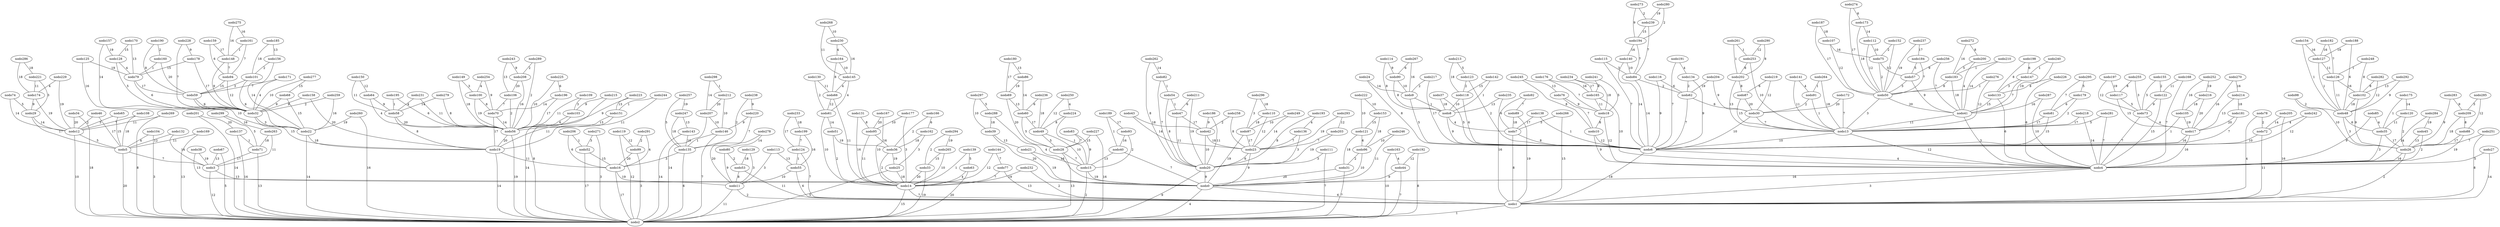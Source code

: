 graph X {
 0 [label="nodo0"];
 1 [label="nodo1"];
 2 [label="nodo2"];
 3 [label="nodo3"];
 4 [label="nodo4"];
 5 [label="nodo5"];
 6 [label="nodo6"];
 7 [label="nodo7"];
 8 [label="nodo8"];
 9 [label="nodo9"];
 10 [label="nodo10"];
 11 [label="nodo11"];
 12 [label="nodo12"];
 13 [label="nodo13"];
 14 [label="nodo14"];
 15 [label="nodo15"];
 16 [label="nodo16"];
 17 [label="nodo17"];
 18 [label="nodo18"];
 19 [label="nodo19"];
 20 [label="nodo20"];
 21 [label="nodo21"];
 22 [label="nodo22"];
 23 [label="nodo23"];
 24 [label="nodo24"];
 25 [label="nodo25"];
 26 [label="nodo26"];
 27 [label="nodo27"];
 28 [label="nodo28"];
 29 [label="nodo29"];
 30 [label="nodo30"];
 31 [label="nodo31"];
 32 [label="nodo32"];
 33 [label="nodo33"];
 34 [label="nodo34"];
 35 [label="nodo35"];
 36 [label="nodo36"];
 37 [label="nodo37"];
 38 [label="nodo38"];
 39 [label="nodo39"];
 40 [label="nodo40"];
 41 [label="nodo41"];
 42 [label="nodo42"];
 43 [label="nodo43"];
 44 [label="nodo44"];
 45 [label="nodo45"];
 46 [label="nodo46"];
 47 [label="nodo47"];
 48 [label="nodo48"];
 49 [label="nodo49"];
 50 [label="nodo50"];
 51 [label="nodo51"];
 52 [label="nodo52"];
 53 [label="nodo53"];
 54 [label="nodo54"];
 55 [label="nodo55"];
 56 [label="nodo56"];
 57 [label="nodo57"];
 58 [label="nodo58"];
 59 [label="nodo59"];
 60 [label="nodo60"];
 61 [label="nodo61"];
 62 [label="nodo62"];
 63 [label="nodo63"];
 64 [label="nodo64"];
 65 [label="nodo65"];
 66 [label="nodo66"];
 67 [label="nodo67"];
 68 [label="nodo68"];
 69 [label="nodo69"];
 70 [label="nodo70"];
 71 [label="nodo71"];
 72 [label="nodo72"];
 73 [label="nodo73"];
 74 [label="nodo74"];
 75 [label="nodo75"];
 76 [label="nodo76"];
 77 [label="nodo77"];
 78 [label="nodo78"];
 79 [label="nodo79"];
 80 [label="nodo80"];
 81 [label="nodo81"];
 82 [label="nodo82"];
 83 [label="nodo83"];
 84 [label="nodo84"];
 85 [label="nodo85"];
 86 [label="nodo86"];
 87 [label="nodo87"];
 88 [label="nodo88"];
 89 [label="nodo89"];
 90 [label="nodo90"];
 91 [label="nodo91"];
 92 [label="nodo92"];
 93 [label="nodo93"];
 94 [label="nodo94"];
 95 [label="nodo95"];
 96 [label="nodo96"];
 97 [label="nodo97"];
 98 [label="nodo98"];
 99 [label="nodo99"];
 100 [label="nodo100"];
 101 [label="nodo101"];
 102 [label="nodo102"];
 103 [label="nodo103"];
 104 [label="nodo104"];
 105 [label="nodo105"];
 106 [label="nodo106"];
 107 [label="nodo107"];
 108 [label="nodo108"];
 109 [label="nodo109"];
 110 [label="nodo110"];
 111 [label="nodo111"];
 112 [label="nodo112"];
 113 [label="nodo113"];
 114 [label="nodo114"];
 115 [label="nodo115"];
 116 [label="nodo116"];
 117 [label="nodo117"];
 118 [label="nodo118"];
 119 [label="nodo119"];
 120 [label="nodo120"];
 121 [label="nodo121"];
 122 [label="nodo122"];
 123 [label="nodo123"];
 124 [label="nodo124"];
 125 [label="nodo125"];
 126 [label="nodo126"];
 127 [label="nodo127"];
 128 [label="nodo128"];
 129 [label="nodo129"];
 130 [label="nodo130"];
 131 [label="nodo131"];
 132 [label="nodo132"];
 133 [label="nodo133"];
 134 [label="nodo134"];
 135 [label="nodo135"];
 136 [label="nodo136"];
 137 [label="nodo137"];
 138 [label="nodo138"];
 139 [label="nodo139"];
 140 [label="nodo140"];
 141 [label="nodo141"];
 142 [label="nodo142"];
 143 [label="nodo143"];
 144 [label="nodo144"];
 145 [label="nodo145"];
 146 [label="nodo146"];
 147 [label="nodo147"];
 148 [label="nodo148"];
 149 [label="nodo149"];
 150 [label="nodo150"];
 151 [label="nodo151"];
 152 [label="nodo152"];
 153 [label="nodo153"];
 154 [label="nodo154"];
 155 [label="nodo155"];
 156 [label="nodo156"];
 157 [label="nodo157"];
 158 [label="nodo158"];
 159 [label="nodo159"];
 160 [label="nodo160"];
 161 [label="nodo161"];
 162 [label="nodo162"];
 163 [label="nodo163"];
 164 [label="nodo164"];
 165 [label="nodo165"];
 166 [label="nodo166"];
 167 [label="nodo167"];
 168 [label="nodo168"];
 169 [label="nodo169"];
 170 [label="nodo170"];
 171 [label="nodo171"];
 172 [label="nodo172"];
 173 [label="nodo173"];
 174 [label="nodo174"];
 175 [label="nodo175"];
 176 [label="nodo176"];
 177 [label="nodo177"];
 178 [label="nodo178"];
 179 [label="nodo179"];
 180 [label="nodo180"];
 181 [label="nodo181"];
 182 [label="nodo182"];
 183 [label="nodo183"];
 184 [label="nodo184"];
 185 [label="nodo185"];
 186 [label="nodo186"];
 187 [label="nodo187"];
 188 [label="nodo188"];
 189 [label="nodo189"];
 190 [label="nodo190"];
 191 [label="nodo191"];
 192 [label="nodo192"];
 193 [label="nodo193"];
 194 [label="nodo194"];
 195 [label="nodo195"];
 196 [label="nodo196"];
 197 [label="nodo197"];
 198 [label="nodo198"];
 199 [label="nodo199"];
 200 [label="nodo200"];
 201 [label="nodo201"];
 202 [label="nodo202"];
 203 [label="nodo203"];
 204 [label="nodo204"];
 205 [label="nodo205"];
 206 [label="nodo206"];
 207 [label="nodo207"];
 208 [label="nodo208"];
 209 [label="nodo209"];
 210 [label="nodo210"];
 211 [label="nodo211"];
 212 [label="nodo212"];
 213 [label="nodo213"];
 214 [label="nodo214"];
 215 [label="nodo215"];
 216 [label="nodo216"];
 217 [label="nodo217"];
 218 [label="nodo218"];
 219 [label="nodo219"];
 220 [label="nodo220"];
 221 [label="nodo221"];
 222 [label="nodo222"];
 223 [label="nodo223"];
 224 [label="nodo224"];
 225 [label="nodo225"];
 226 [label="nodo226"];
 227 [label="nodo227"];
 228 [label="nodo228"];
 229 [label="nodo229"];
 230 [label="nodo230"];
 231 [label="nodo231"];
 232 [label="nodo232"];
 233 [label="nodo233"];
 234 [label="nodo234"];
 235 [label="nodo235"];
 236 [label="nodo236"];
 237 [label="nodo237"];
 238 [label="nodo238"];
 239 [label="nodo239"];
 240 [label="nodo240"];
 241 [label="nodo241"];
 242 [label="nodo242"];
 243 [label="nodo243"];
 244 [label="nodo244"];
 245 [label="nodo245"];
 246 [label="nodo246"];
 247 [label="nodo247"];
 248 [label="nodo248"];
 249 [label="nodo249"];
 250 [label="nodo250"];
 251 [label="nodo251"];
 252 [label="nodo252"];
 253 [label="nodo253"];
 254 [label="nodo254"];
 255 [label="nodo255"];
 256 [label="nodo256"];
 257 [label="nodo257"];
 258 [label="nodo258"];
 259 [label="nodo259"];
 260 [label="nodo260"];
 261 [label="nodo261"];
 262 [label="nodo262"];
 263 [label="nodo263"];
 264 [label="nodo264"];
 265 [label="nodo265"];
 266 [label="nodo266"];
 267 [label="nodo267"];
 268 [label="nodo268"];
 269 [label="nodo269"];
 270 [label="nodo270"];
 271 [label="nodo271"];
 272 [label="nodo272"];
 273 [label="nodo273"];
 274 [label="nodo274"];
 275 [label="nodo275"];
 276 [label="nodo276"];
 277 [label="nodo277"];
 278 [label="nodo278"];
 279 [label="nodo279"];
 280 [label="nodo280"];
 281 [label="nodo281"];
 282 [label="nodo282"];
 283 [label="nodo283"];
 284 [label="nodo284"];
 285 [label="nodo285"];
 286 [label="nodo286"];
 287 [label="nodo287"];
 288 [label="nodo288"];
 289 [label="nodo289"];
 290 [label="nodo290"];
 291 [label="nodo291"];
 292 [label="nodo292"];
 293 [label="nodo293"];
 294 [label="nodo294"];
 295 [label="nodo295"];
 296 [label="nodo296"];
 297 [label="nodo297"];
 298 [label="nodo298"];
 299 [label="nodo299"];
  0 -- 1  [label="6"];
  1 -- 2  [label="1"];
  2 -- 0  [label="4"];
  3 -- 2  [label="12"];
  3 -- 0  [label="13"];
  4 -- 0  [label="16"];
  4 -- 1  [label="3"];
  5 -- 3  [label="7"];
  5 -- 2  [label="20"];
  6 -- 4  [label="4"];
  6 -- 1  [label="18"];
  7 -- 6  [label="8"];
  7 -- 1  [label="8"];
  8 -- 7  [label="4"];
  8 -- 6  [label="9"];
  9 -- 8  [label="1"];
  9 -- 6  [label="5"];
  10 -- 6  [label="12"];
  10 -- 4  [label="9"];
  11 -- 1  [label="2"];
  11 -- 2  [label="11"];
  12 -- 5  [label="5"];
  12 -- 2  [label="10"];
  13 -- 6  [label="10"];
  13 -- 4  [label="12"];
  14 -- 1  [label="7"];
  14 -- 2  [label="15"];
  15 -- 2  [label="2"];
  15 -- 0  [label="19"];
  16 -- 11  [label="19"];
  16 -- 2  [label="17"];
  17 -- 6  [label="16"];
  17 -- 4  [label="16"];
  18 -- 10  [label="8"];
  18 -- 4  [label="12"];
  19 -- 16  [label="11"];
  19 -- 2  [label="14"];
  20 -- 2  [label="9"];
  20 -- 0  [label="9"];
  21 -- 15  [label="16"];
  21 -- 0  [label="19"];
  22 -- 19  [label="18"];
  22 -- 2  [label="14"];
  23 -- 20  [label="6"];
  23 -- 0  [label="9"];
  24 -- 9  [label="14"];
  24 -- 6  [label="8"];
  25 -- 14  [label="18"];
  25 -- 2  [label="5"];
  26 -- 4  [label="16"];
  26 -- 1  [label="2"];
  27 -- 4  [label="5"];
  27 -- 1  [label="14"];
  28 -- 15  [label="7"];
  28 -- 2  [label="13"];
  29 -- 12  [label="14"];
  29 -- 5  [label="17"];
  30 -- 13  [label="7"];
  30 -- 6  [label="10"];
  31 -- 2  [label="7"];
  31 -- 0  [label="20"];
  32 -- 22  [label="3"];
  32 -- 19  [label="15"];
  33 -- 14  [label="20"];
  33 -- 2  [label="19"];
  34 -- 12  [label="20"];
  34 -- 2  [label="18"];
  35 -- 26  [label="17"];
  35 -- 4  [label="3"];
  36 -- 25  [label="19"];
  36 -- 14  [label="2"];
  37 -- 8  [label="18"];
  37 -- 6  [label="5"];
  38 -- 3  [label="19"];
  38 -- 0  [label="13"];
  39 -- 21  [label="13"];
  39 -- 0  [label="20"];
  40 -- 15  [label="13"];
  40 -- 0  [label="7"];
  41 -- 13  [label="11"];
  41 -- 4  [label="3"];
  42 -- 23  [label="18"];
  42 -- 20  [label="10"];
  43 -- 42  [label="18"];
  43 -- 23  [label="14"];
  44 -- 2  [label="7"];
  44 -- 0  [label="9"];
  45 -- 26  [label="13"];
  45 -- 4  [label="2"];
  46 -- 12  [label="2"];
  46 -- 5  [label="17"];
  47 -- 42  [label="17"];
  47 -- 20  [label="11"];
  48 -- 35  [label="6"];
  48 -- 26  [label="3"];
  49 -- 28  [label="5"];
  49 -- 15  [label="10"];
  50 -- 41  [label="20"];
  50 -- 13  [label="3"];
  51 -- 36  [label="19"];
  51 -- 14  [label="2"];
  52 -- 16  [label="15"];
  52 -- 2  [label="17"];
  53 -- 11  [label="8"];
  53 -- 1  [label="11"];
  54 -- 47  [label="1"];
  54 -- 20  [label="8"];
  55 -- 11  [label="10"];
  55 -- 1  [label="6"];
  56 -- 19  [label="20"];
  56 -- 2  [label="19"];
  57 -- 50  [label="3"];
  57 -- 41  [label="9"];
  58 -- 56  [label="20"];
  58 -- 19  [label="8"];
  59 -- 32  [label="6"];
  59 -- 22  [label="10"];
  60 -- 49  [label="17"];
  60 -- 28  [label="5"];
  61 -- 51  [label="14"];
  61 -- 14  [label="10"];
  62 -- 30  [label="6"];
  62 -- 6  [label="7"];
  63 -- 14  [label="4"];
  63 -- 2  [label="20"];
  64 -- 58  [label="9"];
  64 -- 56  [label="4"];
  65 -- 12  [label="5"];
  65 -- 5  [label="15"];
  66 -- 61  [label="12"];
  66 -- 14  [label="11"];
  67 -- 3  [label="13"];
  67 -- 2  [label="5"];
  68 -- 32  [label="9"];
  68 -- 22  [label="15"];
  69 -- 60  [label="13"];
  69 -- 28  [label="20"];
  70 -- 56  [label="14"];
  70 -- 19  [label="17"];
  71 -- 3  [label="17"];
  71 -- 2  [label="13"];
  72 -- 6  [label="10"];
  72 -- 1  [label="11"];
  73 -- 17  [label="4"];
  73 -- 4  [label="7"];
  74 -- 29  [label="5"];
  74 -- 12  [label="14"];
  75 -- 57  [label="3"];
  75 -- 50  [label="2"];
  76 -- 18  [label="9"];
  76 -- 10  [label="7"];
  77 -- 14  [label="7"];
  77 -- 1  [label="13"];
  78 -- 72  [label="2"];
  78 -- 1  [label="4"];
  79 -- 59  [label="17"];
  79 -- 32  [label="6"];
  80 -- 53  [label="2"];
  80 -- 11  [label="9"];
  81 -- 13  [label="17"];
  81 -- 6  [label="15"];
  82 -- 54  [label="1"];
  82 -- 20  [label="7"];
  83 -- 28  [label="7"];
  83 -- 15  [label="9"];
  84 -- 62  [label="2"];
  84 -- 6  [label="14"];
  85 -- 35  [label="4"];
  85 -- 4  [label="9"];
  86 -- 69  [label="19"];
  86 -- 60  [label="14"];
  87 -- 30  [label="20"];
  87 -- 13  [label="15"];
  88 -- 26  [label="17"];
  88 -- 4  [label="19"];
  89 -- 7  [label="18"];
  89 -- 1  [label="19"];
  90 -- 9  [label="10"];
  90 -- 8  [label="8"];
  91 -- 30  [label="2"];
  91 -- 13  [label="1"];
  92 -- 89  [label="7"];
  92 -- 1  [label="16"];
  93 -- 40  [label="16"];
  93 -- 15  [label="2"];
  94 -- 59  [label="15"];
  94 -- 32  [label="12"];
  95 -- 36  [label="16"];
  95 -- 14  [label="11"];
  96 -- 31  [label="2"];
  96 -- 0  [label="10"];
  97 -- 23  [label="17"];
  97 -- 0  [label="19"];
  98 -- 48  [label="2"];
  98 -- 26  [label="10"];
  99 -- 16  [label="20"];
  99 -- 2  [label="3"];
  100 -- 70  [label="6"];
  100 -- 56  [label="19"];
  101 -- 59  [label="3"];
  101 -- 22  [label="6"];
  102 -- 48  [label="18"];
  102 -- 26  [label="9"];
  103 -- 56  [label="6"];
  103 -- 2  [label="14"];
  104 -- 5  [label="4"];
  104 -- 2  [label="3"];
  105 -- 17  [label="19"];
  105 -- 6  [label="1"];
  106 -- 70  [label="7"];
  106 -- 56  [label="2"];
  107 -- 75  [label="16"];
  107 -- 50  [label="12"];
  108 -- 12  [label="7"];
  108 -- 5  [label="18"];
  109 -- 103  [label="3"];
  109 -- 56  [label="11"];
  110 -- 97  [label="18"];
  110 -- 23  [label="12"];
  111 -- 20  [label="3"];
  111 -- 2  [label="7"];
  112 -- 75  [label="10"];
  112 -- 50  [label="12"];
  113 -- 55  [label="13"];
  113 -- 11  [label="3"];
  114 -- 90  [label="9"];
  114 -- 8  [label="8"];
  115 -- 84  [label="3"];
  115 -- 6  [label="7"];
  116 -- 62  [label="6"];
  116 -- 6  [label="9"];
  117 -- 73  [label="5"];
  117 -- 17  [label="15"];
  118 -- 8  [label="10"];
  118 -- 6  [label="6"];
  119 -- 99  [label="12"];
  119 -- 2  [label="12"];
  120 -- 35  [label="11"];
  120 -- 26  [label="2"];
  121 -- 96  [label="6"];
  121 -- 31  [label="18"];
  122 -- 73  [label="9"];
  122 -- 4  [label="15"];
  123 -- 118  [label="2"];
  123 -- 6  [label="2"];
  124 -- 55  [label="1"];
  124 -- 1  [label="7"];
  125 -- 79  [label="19"];
  125 -- 32  [label="16"];
  126 -- 102  [label="16"];
  126 -- 48  [label="11"];
  127 -- 126  [label="11"];
  127 -- 48  [label="1"];
  128 -- 79  [label="4"];
  128 -- 32  [label="5"];
  129 -- 53  [label="18"];
  129 -- 11  [label="3"];
  130 -- 66  [label="11"];
  130 -- 61  [label="2"];
  131 -- 95  [label="8"];
  131 -- 14  [label="16"];
  132 -- 5  [label="12"];
  132 -- 3  [label="14"];
  133 -- 41  [label="15"];
  133 -- 4  [label="6"];
  134 -- 62  [label="2"];
  134 -- 6  [label="9"];
  135 -- 16  [label="3"];
  135 -- 2  [label="6"];
  136 -- 23  [label="7"];
  136 -- 20  [label="3"];
  137 -- 71  [label="1"];
  137 -- 2  [label="16"];
  138 -- 7  [label="17"];
  138 -- 6  [label="1"];
  139 -- 63  [label="5"];
  139 -- 14  [label="1"];
  140 -- 84  [label="10"];
  140 -- 6  [label="14"];
  141 -- 91  [label="4"];
  141 -- 13  [label="11"];
  142 -- 118  [label="15"];
  142 -- 8  [label="1"];
  143 -- 135  [label="10"];
  143 -- 2  [label="14"];
  144 -- 77  [label="7"];
  144 -- 14  [label="12"];
  145 -- 66  [label="4"];
  145 -- 61  [label="4"];
  146 -- 135  [label="1"];
  146 -- 2  [label="7"];
  147 -- 133  [label="3"];
  147 -- 41  [label="7"];
  148 -- 94  [label="7"];
  148 -- 32  [label="9"];
  149 -- 100  [label="3"];
  149 -- 56  [label="18"];
  150 -- 64  [label="12"];
  150 -- 58  [label="11"];
  151 -- 56  [label="13"];
  151 -- 19  [label="11"];
  152 -- 75  [label="2"];
  152 -- 50  [label="2"];
  153 -- 121  [label="15"];
  153 -- 96  [label="18"];
  154 -- 127  [label="16"];
  154 -- 48  [label="1"];
  155 -- 122  [label="2"];
  155 -- 73  [label="5"];
  156 -- 101  [label="2"];
  156 -- 22  [label="14"];
  157 -- 128  [label="19"];
  157 -- 32  [label="14"];
  158 -- 32  [label="9"];
  158 -- 19  [label="20"];
  159 -- 148  [label="17"];
  159 -- 94  [label="6"];
  160 -- 79  [label="1"];
  160 -- 59  [label="20"];
  161 -- 148  [label="1"];
  161 -- 94  [label="7"];
  162 -- 36  [label="18"];
  162 -- 25  [label="3"];
  163 -- 44  [label="4"];
  163 -- 2  [label="10"];
  164 -- 145  [label="10"];
  164 -- 66  [label="8"];
  165 -- 18  [label="11"];
  165 -- 4  [label="10"];
  166 -- 162  [label="6"];
  166 -- 36  [label="2"];
  167 -- 95  [label="20"];
  167 -- 14  [label="10"];
  168 -- 122  [label="11"];
  168 -- 4  [label="7"];
  169 -- 5  [label="11"];
  169 -- 2  [label="13"];
  170 -- 128  [label="15"];
  170 -- 79  [label="13"];
  171 -- 59  [label="7"];
  171 -- 32  [label="4"];
  172 -- 30  [label="20"];
  172 -- 13  [label="7"];
  173 -- 112  [label="14"];
  173 -- 50  [label="18"];
  174 -- 29  [label="9"];
  174 -- 12  [label="19"];
  175 -- 120  [label="14"];
  175 -- 35  [label="1"];
  176 -- 165  [label="16"];
  176 -- 18  [label="7"];
  177 -- 95  [label="10"];
  177 -- 14  [label="3"];
  178 -- 79  [label="15"];
  178 -- 32  [label="17"];
  179 -- 81  [label="6"];
  179 -- 13  [label="2"];
  180 -- 86  [label="13"];
  180 -- 69  [label="17"];
  181 -- 17  [label="20"];
  181 -- 6  [label="7"];
  182 -- 127  [label="16"];
  182 -- 126  [label="7"];
  183 -- 50  [label="8"];
  183 -- 41  [label="18"];
  184 -- 57  [label="5"];
  184 -- 50  [label="7"];
  185 -- 156  [label="13"];
  185 -- 101  [label="18"];
  186 -- 42  [label="9"];
  186 -- 20  [label="11"];
  187 -- 107  [label="18"];
  187 -- 50  [label="17"];
  188 -- 127  [label="19"];
  188 -- 48  [label="6"];
  189 -- 93  [label="17"];
  189 -- 40  [label="1"];
  190 -- 160  [label="2"];
  190 -- 59  [label="8"];
  191 -- 134  [label="4"];
  191 -- 6  [label="7"];
  192 -- 44  [label="12"];
  192 -- 2  [label="8"];
  193 -- 136  [label="4"];
  193 -- 20  [label="8"];
  194 -- 140  [label="16"];
  194 -- 84  [label="7"];
  195 -- 58  [label="1"];
  195 -- 56  [label="6"];
  196 -- 70  [label="14"];
  196 -- 56  [label="17"];
  197 -- 117  [label="19"];
  197 -- 73  [label="12"];
  198 -- 147  [label="6"];
  198 -- 133  [label="8"];
  199 -- 124  [label="7"];
  199 -- 55  [label="16"];
  200 -- 183  [label="5"];
  200 -- 41  [label="4"];
  201 -- 137  [label="20"];
  201 -- 2  [label="14"];
  202 -- 87  [label="8"];
  202 -- 13  [label="13"];
  203 -- 23  [label="7"];
  203 -- 20  [label="19"];
  204 -- 62  [label="19"];
  204 -- 30  [label="9"];
  205 -- 72  [label="14"];
  205 -- 1  [label="16"];
  206 -- 52  [label="1"];
  206 -- 16  [label="6"];
  207 -- 146  [label="10"];
  207 -- 2  [label="14"];
  208 -- 106  [label="20"];
  208 -- 56  [label="16"];
  209 -- 88  [label="8"];
  209 -- 26  [label="18"];
  210 -- 183  [label="1"];
  210 -- 41  [label="14"];
  211 -- 47  [label="6"];
  211 -- 20  [label="19"];
  212 -- 207  [label="20"];
  212 -- 146  [label="10"];
  213 -- 123  [label="5"];
  213 -- 118  [label="18"];
  214 -- 181  [label="18"];
  214 -- 17  [label="13"];
  215 -- 103  [label="9"];
  215 -- 2  [label="8"];
  216 -- 105  [label="18"];
  216 -- 17  [label="20"];
  217 -- 9  [label="2"];
  217 -- 6  [label="17"];
  218 -- 13  [label="17"];
  218 -- 4  [label="14"];
  219 -- 87  [label="6"];
  219 -- 30  [label="12"];
  220 -- 146  [label="9"];
  220 -- 135  [label="7"];
  221 -- 174  [label="11"];
  221 -- 29  [label="3"];
  222 -- 153  [label="10"];
  222 -- 121  [label="10"];
  223 -- 151  [label="13"];
  223 -- 56  [label="9"];
  224 -- 49  [label="8"];
  224 -- 15  [label="1"];
  225 -- 196  [label="6"];
  225 -- 56  [label="10"];
  226 -- 133  [label="8"];
  226 -- 4  [label="6"];
  227 -- 28  [label="15"];
  227 -- 2  [label="16"];
  228 -- 178  [label="9"];
  228 -- 32  [label="7"];
  229 -- 174  [label="4"];
  229 -- 12  [label="19"];
  230 -- 164  [label="4"];
  230 -- 145  [label="16"];
  231 -- 58  [label="4"];
  231 -- 56  [label="11"];
  232 -- 14  [label="19"];
  232 -- 1  [label="2"];
  233 -- 199  [label="18"];
  233 -- 124  [label="17"];
  234 -- 165  [label="17"];
  234 -- 18  [label="18"];
  235 -- 8  [label="13"];
  235 -- 7  [label="6"];
  236 -- 60  [label="6"];
  236 -- 49  [label="18"];
  237 -- 184  [label="17"];
  237 -- 50  [label="19"];
  238 -- 220  [label="9"];
  238 -- 135  [label="2"];
  239 -- 194  [label="15"];
  239 -- 84  [label="7"];
  240 -- 147  [label="1"];
  240 -- 41  [label="19"];
  241 -- 165  [label="6"];
  241 -- 18  [label="5"];
  242 -- 72  [label="4"];
  242 -- 6  [label="12"];
  243 -- 208  [label="9"];
  243 -- 106  [label="13"];
  244 -- 151  [label="1"];
  244 -- 19  [label="11"];
  245 -- 76  [label="13"];
  245 -- 10  [label="8"];
  246 -- 96  [label="10"];
  246 -- 0  [label="11"];
  247 -- 143  [label="13"];
  247 -- 135  [label="18"];
  248 -- 126  [label="1"];
  248 -- 102  [label="8"];
  249 -- 97  [label="10"];
  249 -- 23  [label="14"];
  250 -- 224  [label="4"];
  250 -- 49  [label="12"];
  251 -- 26  [label="7"];
  251 -- 1  [label="8"];
  252 -- 216  [label="19"];
  252 -- 105  [label="16"];
  253 -- 202  [label="8"];
  253 -- 13  [label="10"];
  254 -- 100  [label="4"];
  254 -- 70  [label="9"];
  255 -- 117  [label="8"];
  255 -- 73  [label="3"];
  256 -- 57  [label="9"];
  256 -- 41  [label="7"];
  257 -- 247  [label="19"];
  257 -- 135  [label="5"];
  258 -- 42  [label="2"];
  258 -- 23  [label="8"];
  259 -- 32  [label="2"];
  259 -- 22  [label="16"];
  260 -- 22  [label="19"];
  260 -- 2  [label="16"];
  261 -- 253  [label="1"];
  261 -- 202  [label="1"];
  262 -- 82  [label="14"];
  262 -- 20  [label="8"];
  263 -- 71  [label="18"];
  263 -- 3  [label="11"];
  264 -- 91  [label="1"];
  264 -- 13  [label="18"];
  265 -- 33  [label="15"];
  265 -- 14  [label="10"];
  266 -- 7  [label="5"];
  266 -- 1  [label="15"];
  267 -- 90  [label="6"];
  267 -- 9  [label="16"];
  268 -- 230  [label="10"];
  268 -- 145  [label="11"];
  269 -- 12  [label="11"];
  269 -- 2  [label="8"];
  270 -- 214  [label="16"];
  270 -- 17  [label="16"];
  271 -- 52  [label="3"];
  271 -- 2  [label="3"];
  272 -- 200  [label="8"];
  272 -- 183  [label="16"];
  273 -- 239  [label="2"];
  273 -- 194  [label="9"];
  274 -- 173  [label="6"];
  274 -- 50  [label="17"];
  275 -- 161  [label="16"];
  275 -- 148  [label="16"];
  276 -- 50  [label="1"];
  276 -- 13  [label="12"];
  277 -- 68  [label="15"];
  277 -- 32  [label="10"];
  278 -- 80  [label="14"];
  278 -- 11  [label="20"];
  279 -- 58  [label="14"];
  279 -- 56  [label="8"];
  280 -- 239  [label="19"];
  280 -- 194  [label="2"];
  281 -- 13  [label="5"];
  281 -- 4  [label="7"];
  282 -- 102  [label="8"];
  282 -- 48  [label="12"];
  283 -- 209  [label="9"];
  283 -- 26  [label="9"];
  284 -- 45  [label="19"];
  284 -- 4  [label="14"];
  285 -- 209  [label="3"];
  285 -- 88  [label="12"];
  286 -- 221  [label="18"];
  286 -- 174  [label="18"];
  287 -- 41  [label="16"];
  287 -- 4  [label="10"];
  288 -- 39  [label="18"];
  288 -- 0  [label="4"];
  289 -- 208  [label="2"];
  289 -- 56  [label="2"];
  290 -- 253  [label="12"];
  290 -- 202  [label="8"];
  291 -- 99  [label="2"];
  291 -- 16  [label="4"];
  292 -- 102  [label="13"];
  292 -- 48  [label="9"];
  293 -- 203  [label="12"];
  293 -- 23  [label="19"];
  294 -- 265  [label="19"];
  294 -- 33  [label="2"];
  295 -- 179  [label="5"];
  295 -- 81  [label="7"];
  296 -- 110  [label="18"];
  296 -- 97  [label="3"];
  297 -- 288  [label="5"];
  297 -- 39  [label="10"];
  298 -- 212  [label="1"];
  298 -- 207  [label="14"];
  299 -- 263  [label="16"];
  299 -- 71  [label="5"];
}
